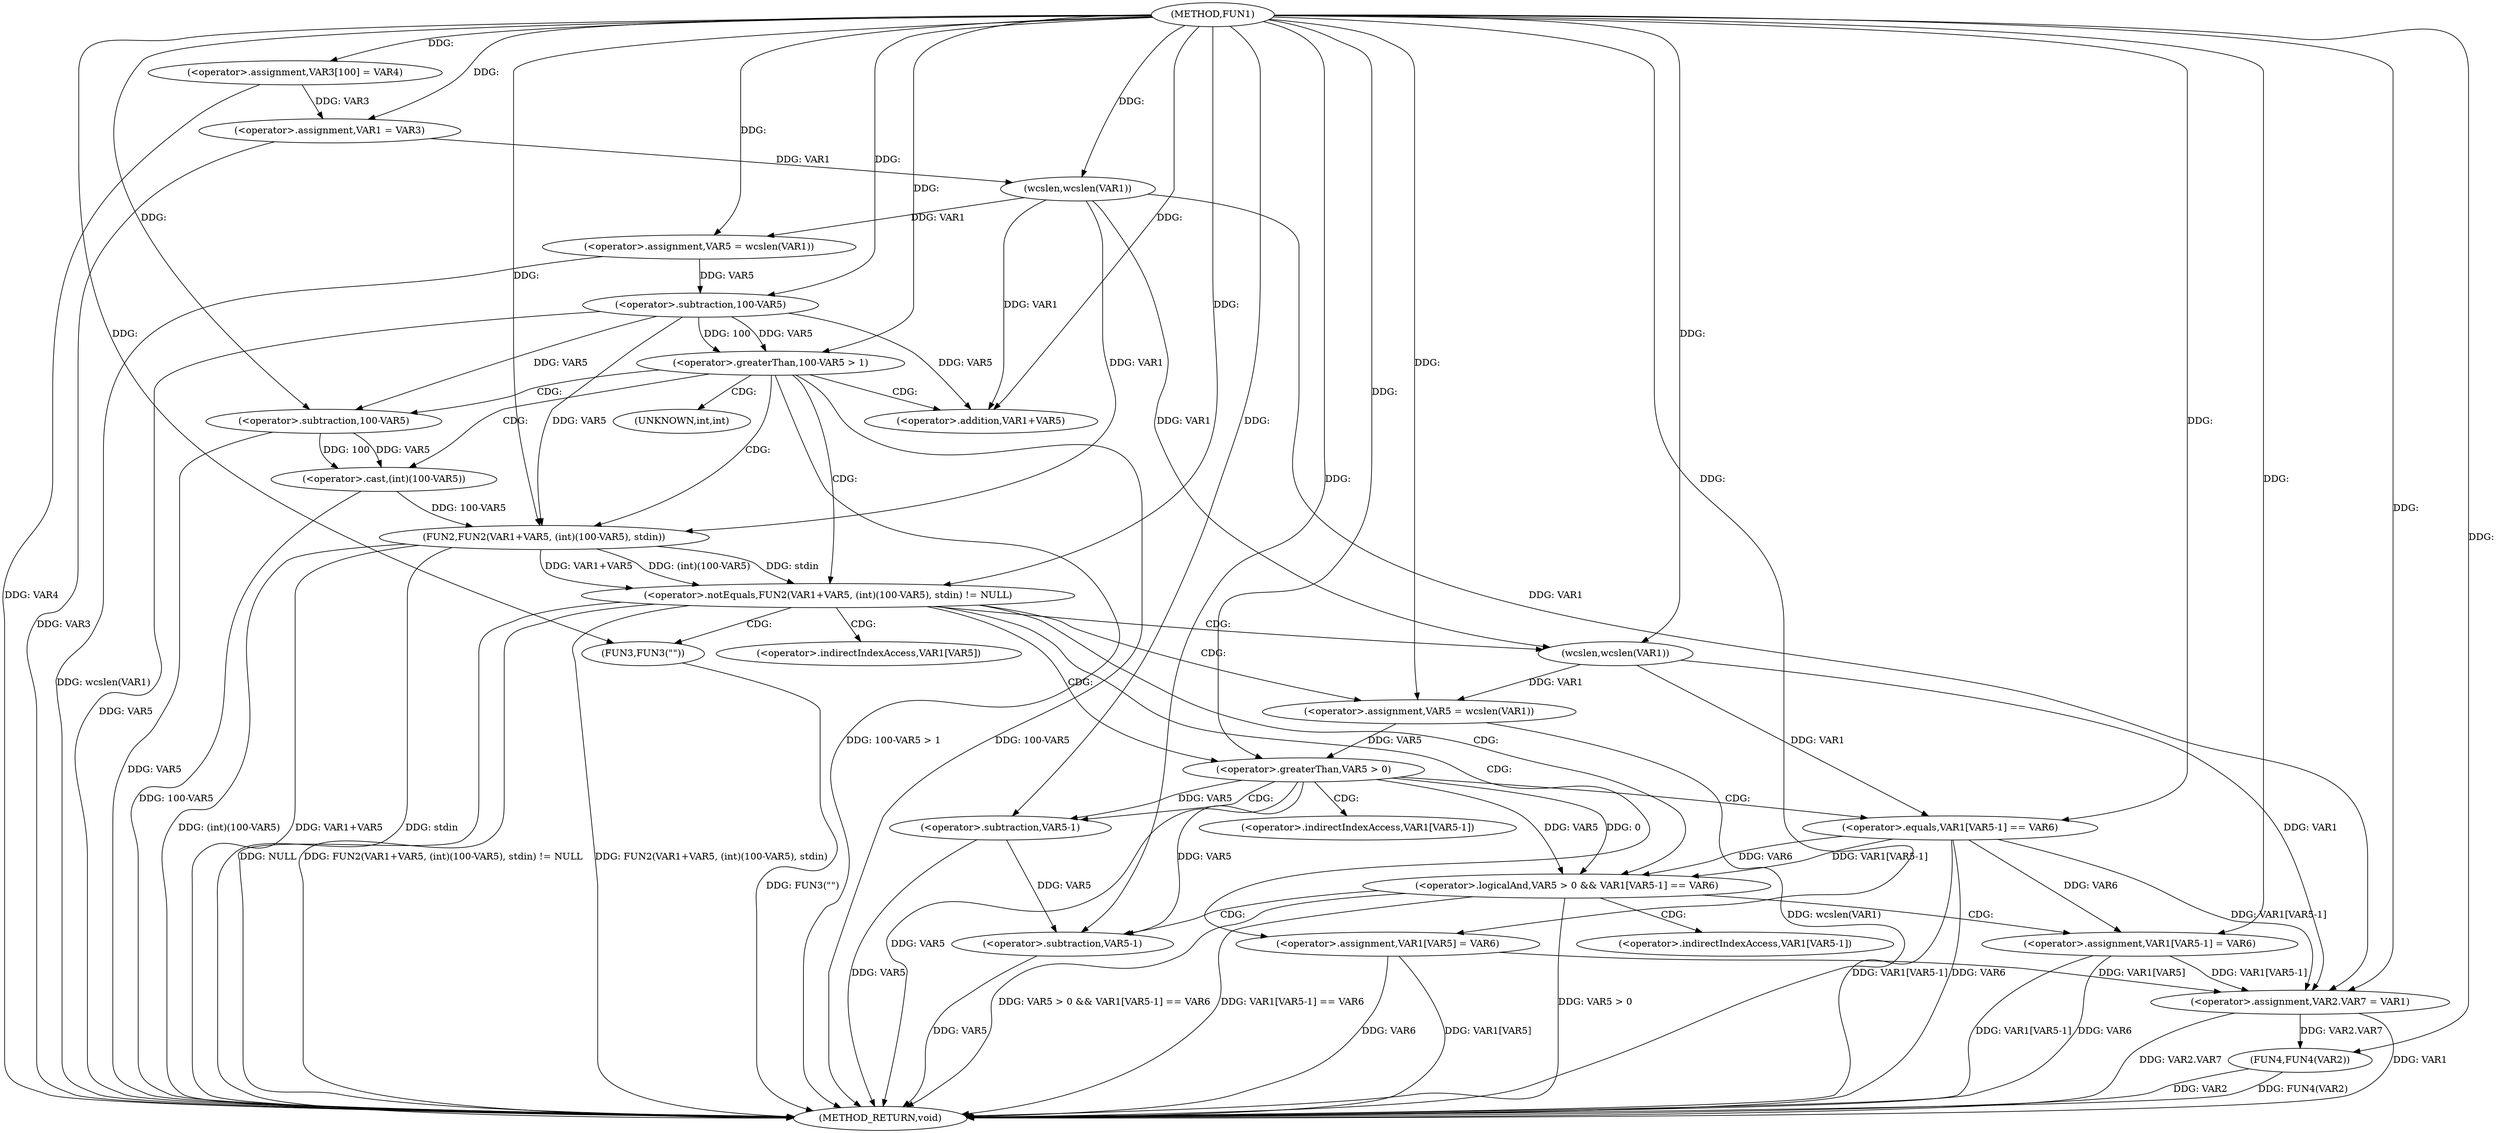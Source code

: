 digraph FUN1 {  
"1000100" [label = "(METHOD,FUN1)" ]
"1000178" [label = "(METHOD_RETURN,void)" ]
"1000105" [label = "(<operator>.assignment,VAR3[100] = VAR4)" ]
"1000108" [label = "(<operator>.assignment,VAR1 = VAR3)" ]
"1000113" [label = "(<operator>.assignment,VAR5 = wcslen(VAR1))" ]
"1000115" [label = "(wcslen,wcslen(VAR1))" ]
"1000118" [label = "(<operator>.greaterThan,100-VAR5 > 1)" ]
"1000119" [label = "(<operator>.subtraction,100-VAR5)" ]
"1000125" [label = "(<operator>.notEquals,FUN2(VAR1+VAR5, (int)(100-VAR5), stdin) != NULL)" ]
"1000126" [label = "(FUN2,FUN2(VAR1+VAR5, (int)(100-VAR5), stdin))" ]
"1000127" [label = "(<operator>.addition,VAR1+VAR5)" ]
"1000130" [label = "(<operator>.cast,(int)(100-VAR5))" ]
"1000132" [label = "(<operator>.subtraction,100-VAR5)" ]
"1000138" [label = "(<operator>.assignment,VAR5 = wcslen(VAR1))" ]
"1000140" [label = "(wcslen,wcslen(VAR1))" ]
"1000143" [label = "(<operator>.logicalAnd,VAR5 > 0 && VAR1[VAR5-1] == VAR6)" ]
"1000144" [label = "(<operator>.greaterThan,VAR5 > 0)" ]
"1000147" [label = "(<operator>.equals,VAR1[VAR5-1] == VAR6)" ]
"1000150" [label = "(<operator>.subtraction,VAR5-1)" ]
"1000155" [label = "(<operator>.assignment,VAR1[VAR5-1] = VAR6)" ]
"1000158" [label = "(<operator>.subtraction,VAR5-1)" ]
"1000164" [label = "(FUN3,FUN3(\"\"))" ]
"1000166" [label = "(<operator>.assignment,VAR1[VAR5] = VAR6)" ]
"1000171" [label = "(<operator>.assignment,VAR2.VAR7 = VAR1)" ]
"1000176" [label = "(FUN4,FUN4(VAR2))" ]
"1000131" [label = "(UNKNOWN,int,int)" ]
"1000148" [label = "(<operator>.indirectIndexAccess,VAR1[VAR5-1])" ]
"1000156" [label = "(<operator>.indirectIndexAccess,VAR1[VAR5-1])" ]
"1000167" [label = "(<operator>.indirectIndexAccess,VAR1[VAR5])" ]
  "1000158" -> "1000178"  [ label = "DDG: VAR5"] 
  "1000171" -> "1000178"  [ label = "DDG: VAR2.VAR7"] 
  "1000125" -> "1000178"  [ label = "DDG: FUN2(VAR1+VAR5, (int)(100-VAR5), stdin) != NULL"] 
  "1000130" -> "1000178"  [ label = "DDG: 100-VAR5"] 
  "1000118" -> "1000178"  [ label = "DDG: 100-VAR5 > 1"] 
  "1000118" -> "1000178"  [ label = "DDG: 100-VAR5"] 
  "1000171" -> "1000178"  [ label = "DDG: VAR1"] 
  "1000126" -> "1000178"  [ label = "DDG: (int)(100-VAR5)"] 
  "1000164" -> "1000178"  [ label = "DDG: FUN3(\"\")"] 
  "1000125" -> "1000178"  [ label = "DDG: FUN2(VAR1+VAR5, (int)(100-VAR5), stdin)"] 
  "1000105" -> "1000178"  [ label = "DDG: VAR4"] 
  "1000150" -> "1000178"  [ label = "DDG: VAR5"] 
  "1000138" -> "1000178"  [ label = "DDG: wcslen(VAR1)"] 
  "1000143" -> "1000178"  [ label = "DDG: VAR5 > 0"] 
  "1000166" -> "1000178"  [ label = "DDG: VAR1[VAR5]"] 
  "1000132" -> "1000178"  [ label = "DDG: VAR5"] 
  "1000113" -> "1000178"  [ label = "DDG: wcslen(VAR1)"] 
  "1000119" -> "1000178"  [ label = "DDG: VAR5"] 
  "1000147" -> "1000178"  [ label = "DDG: VAR1[VAR5-1]"] 
  "1000176" -> "1000178"  [ label = "DDG: FUN4(VAR2)"] 
  "1000126" -> "1000178"  [ label = "DDG: VAR1+VAR5"] 
  "1000147" -> "1000178"  [ label = "DDG: VAR6"] 
  "1000126" -> "1000178"  [ label = "DDG: stdin"] 
  "1000108" -> "1000178"  [ label = "DDG: VAR3"] 
  "1000143" -> "1000178"  [ label = "DDG: VAR5 > 0 && VAR1[VAR5-1] == VAR6"] 
  "1000125" -> "1000178"  [ label = "DDG: NULL"] 
  "1000144" -> "1000178"  [ label = "DDG: VAR5"] 
  "1000176" -> "1000178"  [ label = "DDG: VAR2"] 
  "1000166" -> "1000178"  [ label = "DDG: VAR6"] 
  "1000155" -> "1000178"  [ label = "DDG: VAR1[VAR5-1]"] 
  "1000143" -> "1000178"  [ label = "DDG: VAR1[VAR5-1] == VAR6"] 
  "1000155" -> "1000178"  [ label = "DDG: VAR6"] 
  "1000100" -> "1000105"  [ label = "DDG: "] 
  "1000105" -> "1000108"  [ label = "DDG: VAR3"] 
  "1000100" -> "1000108"  [ label = "DDG: "] 
  "1000115" -> "1000113"  [ label = "DDG: VAR1"] 
  "1000100" -> "1000113"  [ label = "DDG: "] 
  "1000108" -> "1000115"  [ label = "DDG: VAR1"] 
  "1000100" -> "1000115"  [ label = "DDG: "] 
  "1000119" -> "1000118"  [ label = "DDG: 100"] 
  "1000119" -> "1000118"  [ label = "DDG: VAR5"] 
  "1000100" -> "1000119"  [ label = "DDG: "] 
  "1000113" -> "1000119"  [ label = "DDG: VAR5"] 
  "1000100" -> "1000118"  [ label = "DDG: "] 
  "1000126" -> "1000125"  [ label = "DDG: VAR1+VAR5"] 
  "1000126" -> "1000125"  [ label = "DDG: (int)(100-VAR5)"] 
  "1000126" -> "1000125"  [ label = "DDG: stdin"] 
  "1000115" -> "1000126"  [ label = "DDG: VAR1"] 
  "1000100" -> "1000126"  [ label = "DDG: "] 
  "1000119" -> "1000126"  [ label = "DDG: VAR5"] 
  "1000115" -> "1000127"  [ label = "DDG: VAR1"] 
  "1000100" -> "1000127"  [ label = "DDG: "] 
  "1000119" -> "1000127"  [ label = "DDG: VAR5"] 
  "1000130" -> "1000126"  [ label = "DDG: 100-VAR5"] 
  "1000132" -> "1000130"  [ label = "DDG: 100"] 
  "1000132" -> "1000130"  [ label = "DDG: VAR5"] 
  "1000100" -> "1000132"  [ label = "DDG: "] 
  "1000119" -> "1000132"  [ label = "DDG: VAR5"] 
  "1000100" -> "1000125"  [ label = "DDG: "] 
  "1000140" -> "1000138"  [ label = "DDG: VAR1"] 
  "1000100" -> "1000138"  [ label = "DDG: "] 
  "1000100" -> "1000140"  [ label = "DDG: "] 
  "1000115" -> "1000140"  [ label = "DDG: VAR1"] 
  "1000144" -> "1000143"  [ label = "DDG: VAR5"] 
  "1000144" -> "1000143"  [ label = "DDG: 0"] 
  "1000138" -> "1000144"  [ label = "DDG: VAR5"] 
  "1000100" -> "1000144"  [ label = "DDG: "] 
  "1000147" -> "1000143"  [ label = "DDG: VAR1[VAR5-1]"] 
  "1000147" -> "1000143"  [ label = "DDG: VAR6"] 
  "1000140" -> "1000147"  [ label = "DDG: VAR1"] 
  "1000144" -> "1000150"  [ label = "DDG: VAR5"] 
  "1000100" -> "1000150"  [ label = "DDG: "] 
  "1000100" -> "1000147"  [ label = "DDG: "] 
  "1000147" -> "1000155"  [ label = "DDG: VAR6"] 
  "1000100" -> "1000155"  [ label = "DDG: "] 
  "1000150" -> "1000158"  [ label = "DDG: VAR5"] 
  "1000144" -> "1000158"  [ label = "DDG: VAR5"] 
  "1000100" -> "1000158"  [ label = "DDG: "] 
  "1000100" -> "1000164"  [ label = "DDG: "] 
  "1000100" -> "1000166"  [ label = "DDG: "] 
  "1000140" -> "1000171"  [ label = "DDG: VAR1"] 
  "1000166" -> "1000171"  [ label = "DDG: VAR1[VAR5]"] 
  "1000147" -> "1000171"  [ label = "DDG: VAR1[VAR5-1]"] 
  "1000115" -> "1000171"  [ label = "DDG: VAR1"] 
  "1000155" -> "1000171"  [ label = "DDG: VAR1[VAR5-1]"] 
  "1000100" -> "1000171"  [ label = "DDG: "] 
  "1000171" -> "1000176"  [ label = "DDG: VAR2.VAR7"] 
  "1000100" -> "1000176"  [ label = "DDG: "] 
  "1000118" -> "1000125"  [ label = "CDG: "] 
  "1000118" -> "1000131"  [ label = "CDG: "] 
  "1000118" -> "1000127"  [ label = "CDG: "] 
  "1000118" -> "1000126"  [ label = "CDG: "] 
  "1000118" -> "1000132"  [ label = "CDG: "] 
  "1000118" -> "1000130"  [ label = "CDG: "] 
  "1000125" -> "1000164"  [ label = "CDG: "] 
  "1000125" -> "1000143"  [ label = "CDG: "] 
  "1000125" -> "1000167"  [ label = "CDG: "] 
  "1000125" -> "1000166"  [ label = "CDG: "] 
  "1000125" -> "1000144"  [ label = "CDG: "] 
  "1000125" -> "1000140"  [ label = "CDG: "] 
  "1000125" -> "1000138"  [ label = "CDG: "] 
  "1000143" -> "1000158"  [ label = "CDG: "] 
  "1000143" -> "1000155"  [ label = "CDG: "] 
  "1000143" -> "1000156"  [ label = "CDG: "] 
  "1000144" -> "1000147"  [ label = "CDG: "] 
  "1000144" -> "1000150"  [ label = "CDG: "] 
  "1000144" -> "1000148"  [ label = "CDG: "] 
}
